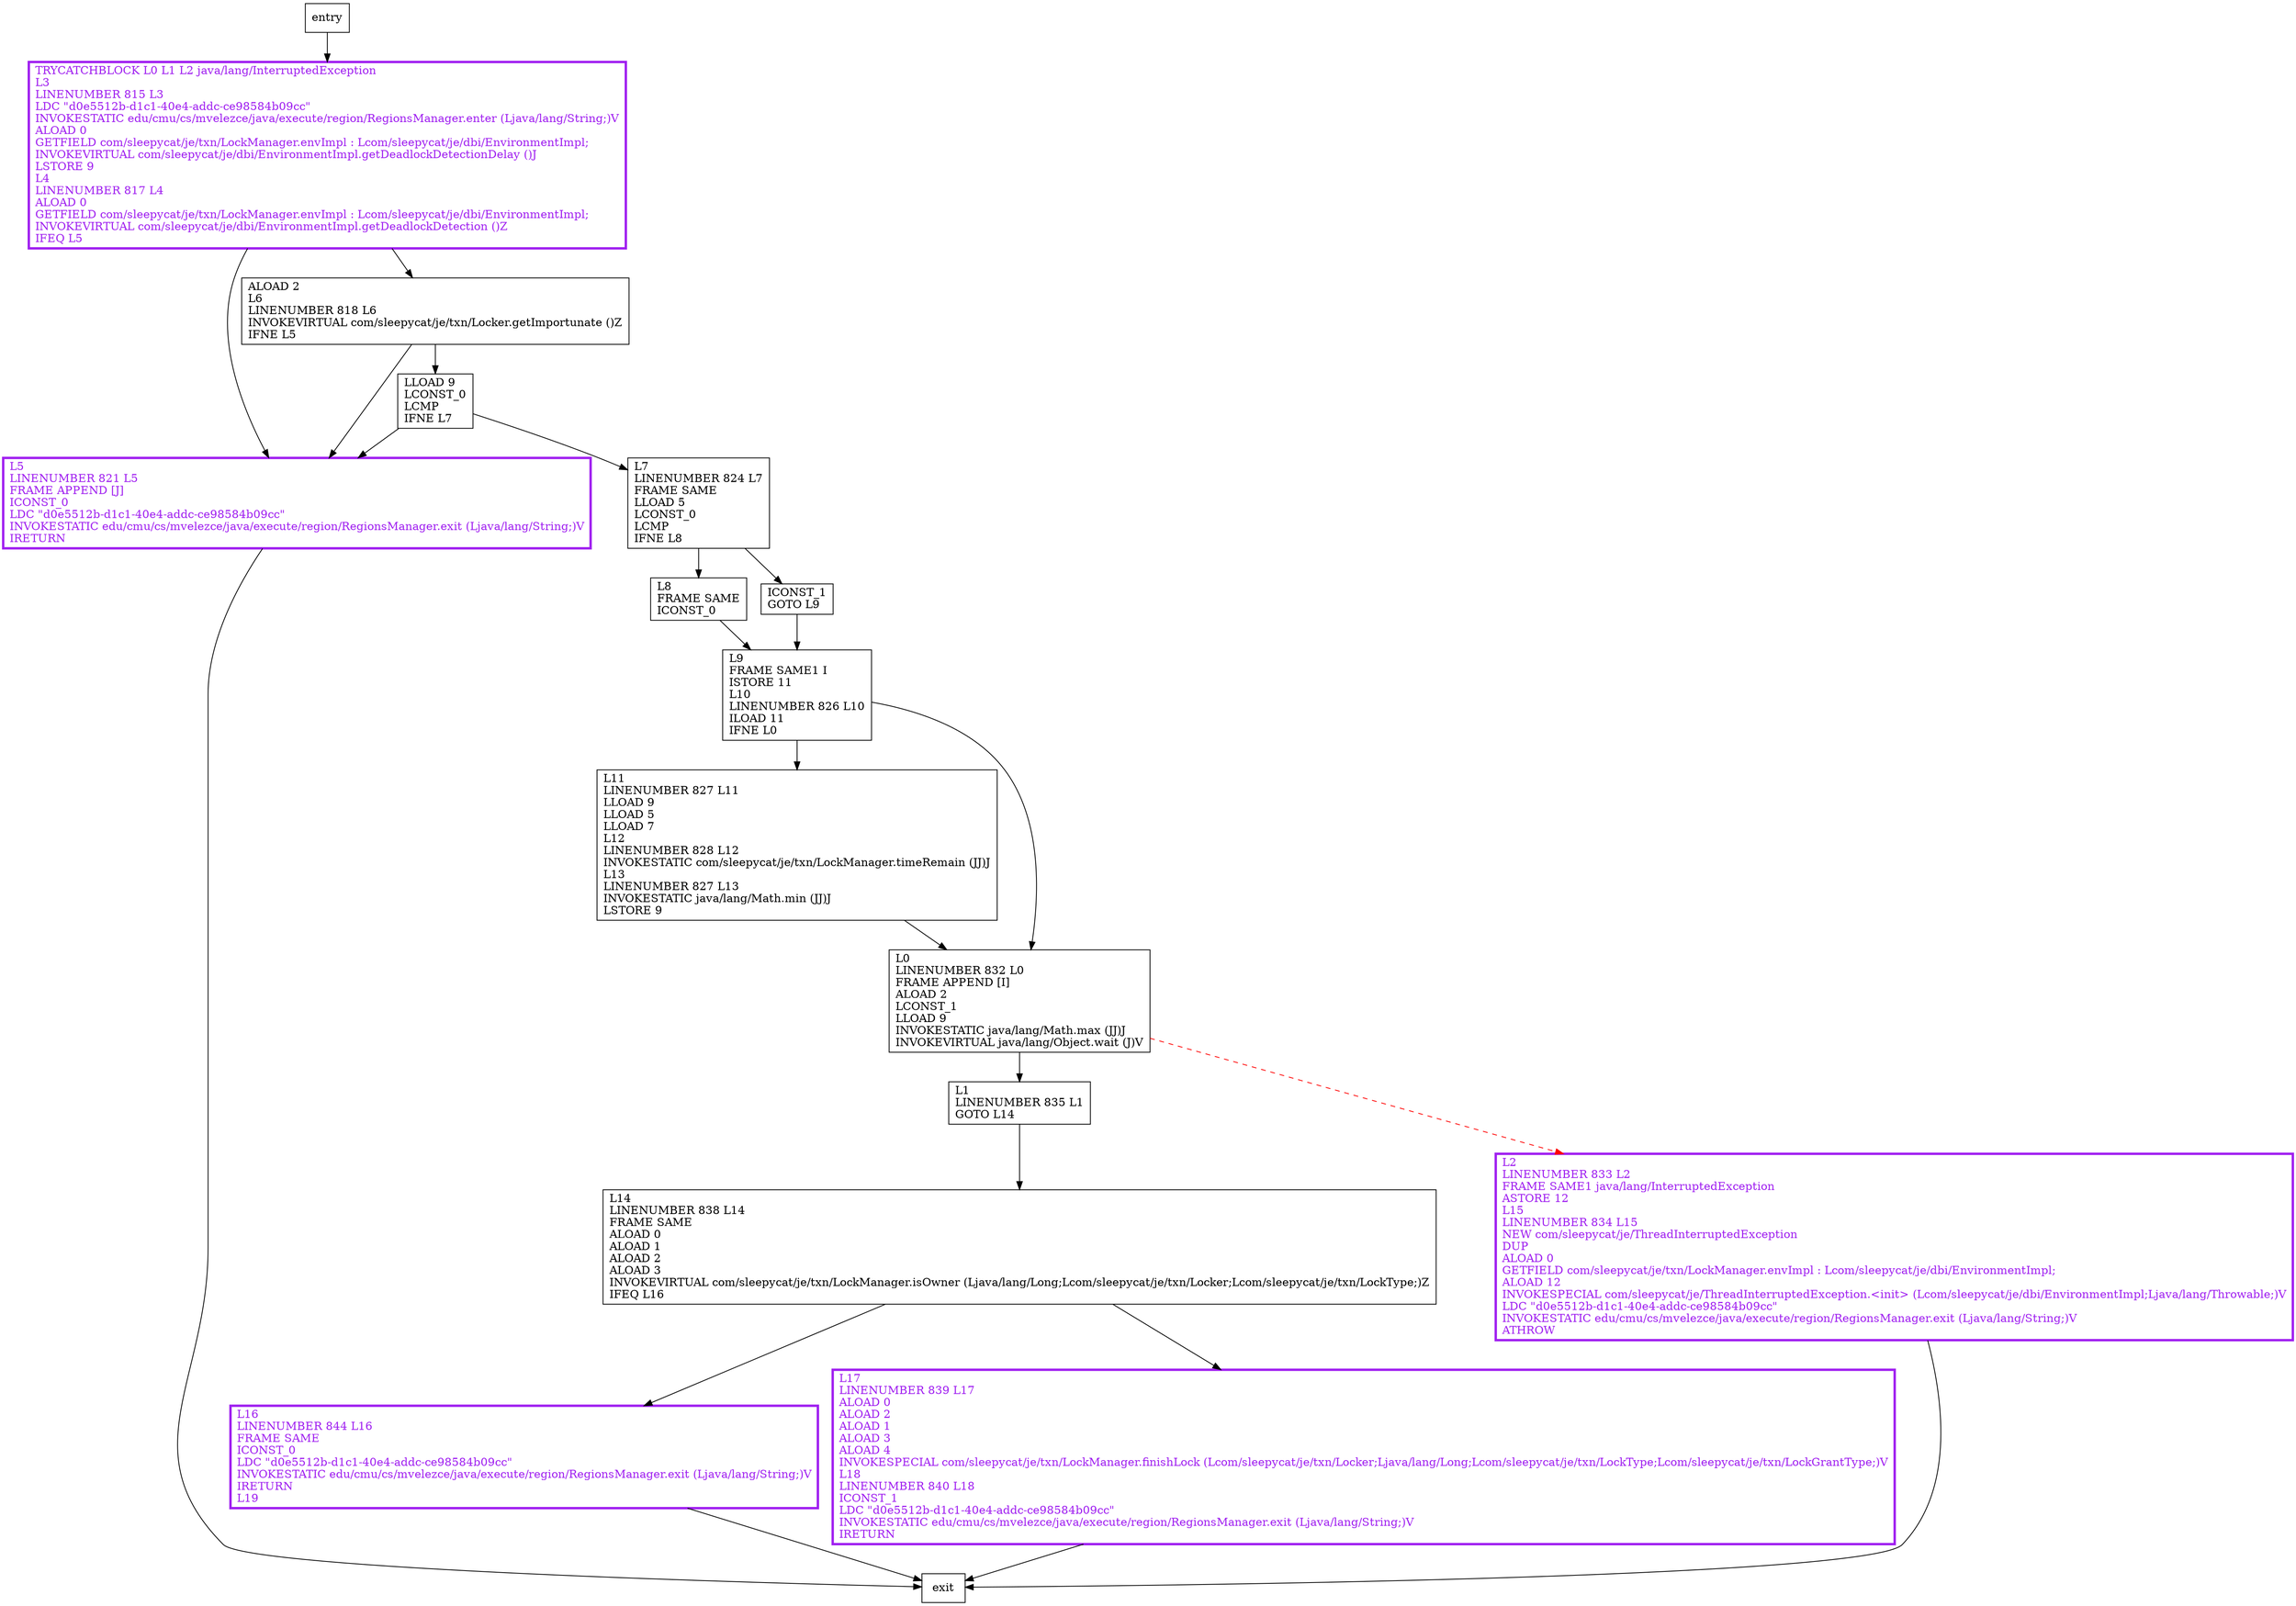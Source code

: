 digraph performDeadlockDetectionDelay {
node [shape=record];
997156399 [label="TRYCATCHBLOCK L0 L1 L2 java/lang/InterruptedException\lL3\lLINENUMBER 815 L3\lLDC \"d0e5512b-d1c1-40e4-addc-ce98584b09cc\"\lINVOKESTATIC edu/cmu/cs/mvelezce/java/execute/region/RegionsManager.enter (Ljava/lang/String;)V\lALOAD 0\lGETFIELD com/sleepycat/je/txn/LockManager.envImpl : Lcom/sleepycat/je/dbi/EnvironmentImpl;\lINVOKEVIRTUAL com/sleepycat/je/dbi/EnvironmentImpl.getDeadlockDetectionDelay ()J\lLSTORE 9\lL4\lLINENUMBER 817 L4\lALOAD 0\lGETFIELD com/sleepycat/je/txn/LockManager.envImpl : Lcom/sleepycat/je/dbi/EnvironmentImpl;\lINVOKEVIRTUAL com/sleepycat/je/dbi/EnvironmentImpl.getDeadlockDetection ()Z\lIFEQ L5\l"];
1189637217 [label="L8\lFRAME SAME\lICONST_0\l"];
394158530 [label="L9\lFRAME SAME1 I\lISTORE 11\lL10\lLINENUMBER 826 L10\lILOAD 11\lIFNE L0\l"];
1246292512 [label="L14\lLINENUMBER 838 L14\lFRAME SAME\lALOAD 0\lALOAD 1\lALOAD 2\lALOAD 3\lINVOKEVIRTUAL com/sleepycat/je/txn/LockManager.isOwner (Ljava/lang/Long;Lcom/sleepycat/je/txn/Locker;Lcom/sleepycat/je/txn/LockType;)Z\lIFEQ L16\l"];
1083982573 [label="L7\lLINENUMBER 824 L7\lFRAME SAME\lLLOAD 5\lLCONST_0\lLCMP\lIFNE L8\l"];
726795303 [label="L16\lLINENUMBER 844 L16\lFRAME SAME\lICONST_0\lLDC \"d0e5512b-d1c1-40e4-addc-ce98584b09cc\"\lINVOKESTATIC edu/cmu/cs/mvelezce/java/execute/region/RegionsManager.exit (Ljava/lang/String;)V\lIRETURN\lL19\l"];
782467995 [label="L5\lLINENUMBER 821 L5\lFRAME APPEND [J]\lICONST_0\lLDC \"d0e5512b-d1c1-40e4-addc-ce98584b09cc\"\lINVOKESTATIC edu/cmu/cs/mvelezce/java/execute/region/RegionsManager.exit (Ljava/lang/String;)V\lIRETURN\l"];
1087513276 [label="LLOAD 9\lLCONST_0\lLCMP\lIFNE L7\l"];
36681824 [label="L1\lLINENUMBER 835 L1\lGOTO L14\l"];
1338383468 [label="L17\lLINENUMBER 839 L17\lALOAD 0\lALOAD 2\lALOAD 1\lALOAD 3\lALOAD 4\lINVOKESPECIAL com/sleepycat/je/txn/LockManager.finishLock (Lcom/sleepycat/je/txn/Locker;Ljava/lang/Long;Lcom/sleepycat/je/txn/LockType;Lcom/sleepycat/je/txn/LockGrantType;)V\lL18\lLINENUMBER 840 L18\lICONST_1\lLDC \"d0e5512b-d1c1-40e4-addc-ce98584b09cc\"\lINVOKESTATIC edu/cmu/cs/mvelezce/java/execute/region/RegionsManager.exit (Ljava/lang/String;)V\lIRETURN\l"];
1857937021 [label="L2\lLINENUMBER 833 L2\lFRAME SAME1 java/lang/InterruptedException\lASTORE 12\lL15\lLINENUMBER 834 L15\lNEW com/sleepycat/je/ThreadInterruptedException\lDUP\lALOAD 0\lGETFIELD com/sleepycat/je/txn/LockManager.envImpl : Lcom/sleepycat/je/dbi/EnvironmentImpl;\lALOAD 12\lINVOKESPECIAL com/sleepycat/je/ThreadInterruptedException.\<init\> (Lcom/sleepycat/je/dbi/EnvironmentImpl;Ljava/lang/Throwable;)V\lLDC \"d0e5512b-d1c1-40e4-addc-ce98584b09cc\"\lINVOKESTATIC edu/cmu/cs/mvelezce/java/execute/region/RegionsManager.exit (Ljava/lang/String;)V\lATHROW\l"];
1922154046 [label="ICONST_1\lGOTO L9\l"];
1069642140 [label="ALOAD 2\lL6\lLINENUMBER 818 L6\lINVOKEVIRTUAL com/sleepycat/je/txn/Locker.getImportunate ()Z\lIFNE L5\l"];
903332586 [label="L11\lLINENUMBER 827 L11\lLLOAD 9\lLLOAD 5\lLLOAD 7\lL12\lLINENUMBER 828 L12\lINVOKESTATIC com/sleepycat/je/txn/LockManager.timeRemain (JJ)J\lL13\lLINENUMBER 827 L13\lINVOKESTATIC java/lang/Math.min (JJ)J\lLSTORE 9\l"];
949300423 [label="L0\lLINENUMBER 832 L0\lFRAME APPEND [I]\lALOAD 2\lLCONST_1\lLLOAD 9\lINVOKESTATIC java/lang/Math.max (JJ)J\lINVOKEVIRTUAL java/lang/Object.wait (J)V\l"];
entry;
exit;
997156399 -> 1069642140
997156399 -> 782467995
1189637217 -> 394158530
394158530 -> 903332586
394158530 -> 949300423
1246292512 -> 1338383468
1246292512 -> 726795303
1083982573 -> 1922154046
1083982573 -> 1189637217
726795303 -> exit
782467995 -> exit
1087513276 -> 1083982573
1087513276 -> 782467995
36681824 -> 1246292512
entry -> 997156399
1338383468 -> exit
1857937021 -> exit
1922154046 -> 394158530
1069642140 -> 782467995
1069642140 -> 1087513276
903332586 -> 949300423
949300423 -> 36681824
949300423 -> 1857937021 [style=dashed, color=red]
997156399[fontcolor="purple", penwidth=3, color="purple"];
1338383468[fontcolor="purple", penwidth=3, color="purple"];
1857937021[fontcolor="purple", penwidth=3, color="purple"];
726795303[fontcolor="purple", penwidth=3, color="purple"];
782467995[fontcolor="purple", penwidth=3, color="purple"];
}
